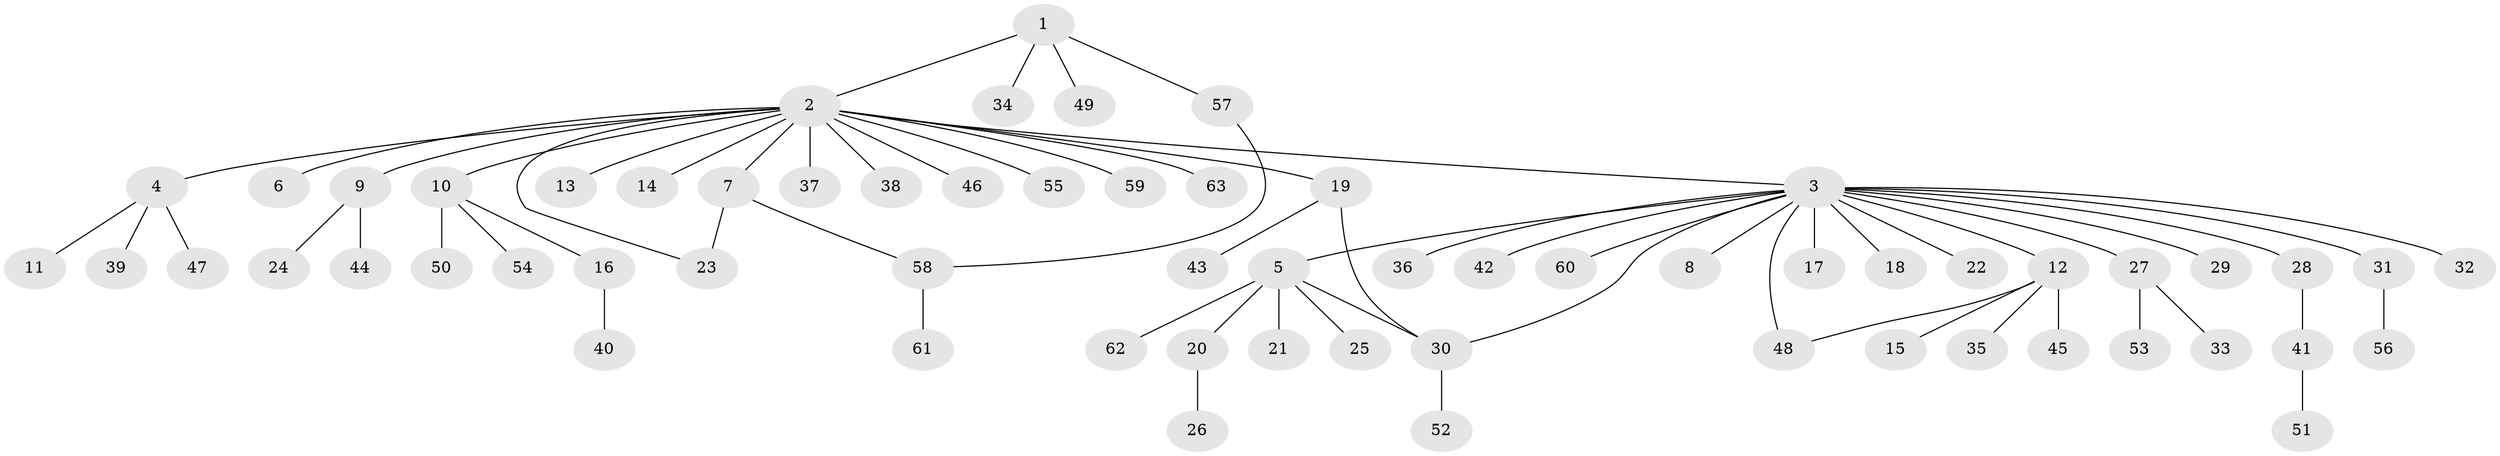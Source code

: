 // coarse degree distribution, {3: 0.1, 15: 0.02, 18: 0.02, 6: 0.02, 1: 0.72, 2: 0.08, 4: 0.04}
// Generated by graph-tools (version 1.1) at 2025/23/03/03/25 07:23:55]
// undirected, 63 vertices, 67 edges
graph export_dot {
graph [start="1"]
  node [color=gray90,style=filled];
  1;
  2;
  3;
  4;
  5;
  6;
  7;
  8;
  9;
  10;
  11;
  12;
  13;
  14;
  15;
  16;
  17;
  18;
  19;
  20;
  21;
  22;
  23;
  24;
  25;
  26;
  27;
  28;
  29;
  30;
  31;
  32;
  33;
  34;
  35;
  36;
  37;
  38;
  39;
  40;
  41;
  42;
  43;
  44;
  45;
  46;
  47;
  48;
  49;
  50;
  51;
  52;
  53;
  54;
  55;
  56;
  57;
  58;
  59;
  60;
  61;
  62;
  63;
  1 -- 2;
  1 -- 34;
  1 -- 49;
  1 -- 57;
  2 -- 3;
  2 -- 4;
  2 -- 6;
  2 -- 7;
  2 -- 9;
  2 -- 10;
  2 -- 13;
  2 -- 14;
  2 -- 19;
  2 -- 23;
  2 -- 37;
  2 -- 38;
  2 -- 46;
  2 -- 55;
  2 -- 59;
  2 -- 63;
  3 -- 5;
  3 -- 8;
  3 -- 12;
  3 -- 17;
  3 -- 18;
  3 -- 22;
  3 -- 27;
  3 -- 28;
  3 -- 29;
  3 -- 30;
  3 -- 31;
  3 -- 32;
  3 -- 36;
  3 -- 42;
  3 -- 48;
  3 -- 60;
  4 -- 11;
  4 -- 39;
  4 -- 47;
  5 -- 20;
  5 -- 21;
  5 -- 25;
  5 -- 30;
  5 -- 62;
  7 -- 23;
  7 -- 58;
  9 -- 24;
  9 -- 44;
  10 -- 16;
  10 -- 50;
  10 -- 54;
  12 -- 15;
  12 -- 35;
  12 -- 45;
  12 -- 48;
  16 -- 40;
  19 -- 30;
  19 -- 43;
  20 -- 26;
  27 -- 33;
  27 -- 53;
  28 -- 41;
  30 -- 52;
  31 -- 56;
  41 -- 51;
  57 -- 58;
  58 -- 61;
}
